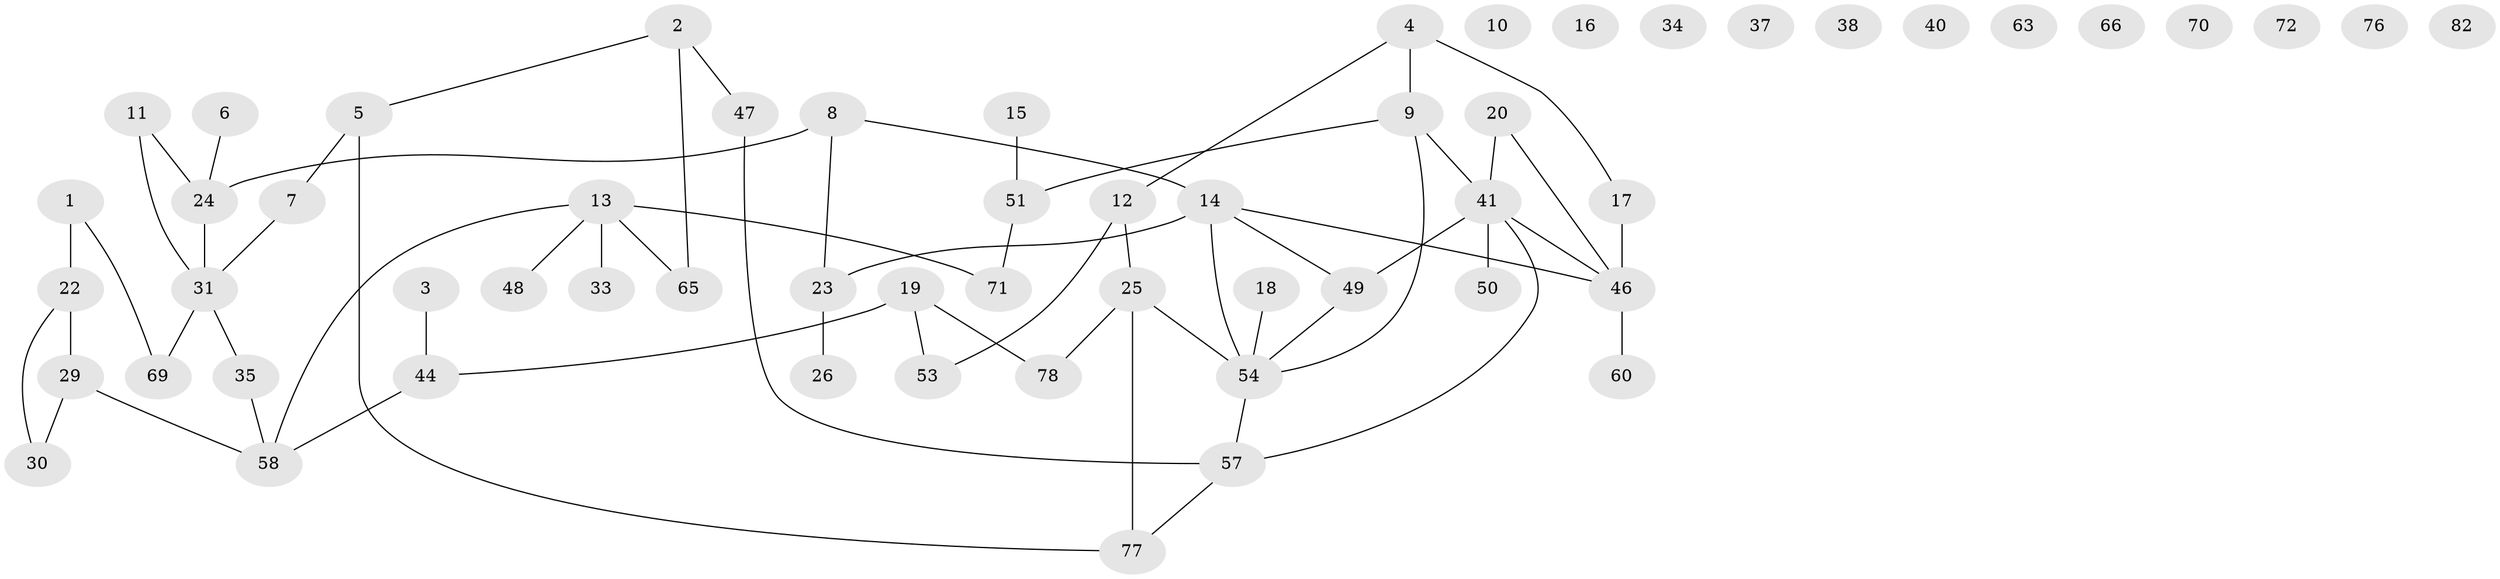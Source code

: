 // Generated by graph-tools (version 1.1) at 2025/23/03/03/25 07:23:28]
// undirected, 58 vertices, 63 edges
graph export_dot {
graph [start="1"]
  node [color=gray90,style=filled];
  1 [super="+39"];
  2 [super="+59"];
  3;
  4 [super="+67"];
  5 [super="+64"];
  6;
  7;
  8 [super="+21"];
  9 [super="+56"];
  10;
  11;
  12 [super="+45"];
  13 [super="+36"];
  14 [super="+28"];
  15;
  16;
  17;
  18;
  19 [super="+80"];
  20 [super="+42"];
  22 [super="+43"];
  23 [super="+32"];
  24 [super="+62"];
  25 [super="+27"];
  26;
  29 [super="+68"];
  30;
  31 [super="+61"];
  33;
  34;
  35;
  37;
  38;
  40;
  41 [super="+73"];
  44 [super="+83"];
  46 [super="+74"];
  47 [super="+52"];
  48;
  49;
  50 [super="+55"];
  51;
  53;
  54 [super="+81"];
  57 [super="+75"];
  58 [super="+79"];
  60;
  63;
  65;
  66;
  69;
  70;
  71;
  72;
  76;
  77;
  78;
  82;
  1 -- 69;
  1 -- 22;
  2 -- 47;
  2 -- 65;
  2 -- 5;
  3 -- 44;
  4 -- 17;
  4 -- 9;
  4 -- 12;
  5 -- 7;
  5 -- 77;
  6 -- 24;
  7 -- 31;
  8 -- 14;
  8 -- 24;
  8 -- 23;
  9 -- 54;
  9 -- 51;
  9 -- 41;
  11 -- 31;
  11 -- 24;
  12 -- 25;
  12 -- 53;
  13 -- 33;
  13 -- 48;
  13 -- 58;
  13 -- 65;
  13 -- 71;
  14 -- 23;
  14 -- 46;
  14 -- 49;
  14 -- 54;
  15 -- 51;
  17 -- 46;
  18 -- 54;
  19 -- 53;
  19 -- 44;
  19 -- 78;
  20 -- 41 [weight=2];
  20 -- 46;
  22 -- 30;
  22 -- 29;
  23 -- 26;
  24 -- 31;
  25 -- 77;
  25 -- 78;
  25 -- 54;
  29 -- 58;
  29 -- 30;
  31 -- 35;
  31 -- 69;
  35 -- 58;
  41 -- 46;
  41 -- 49;
  41 -- 57;
  41 -- 50;
  44 -- 58;
  46 -- 60;
  47 -- 57;
  49 -- 54;
  51 -- 71;
  54 -- 57;
  57 -- 77;
}
